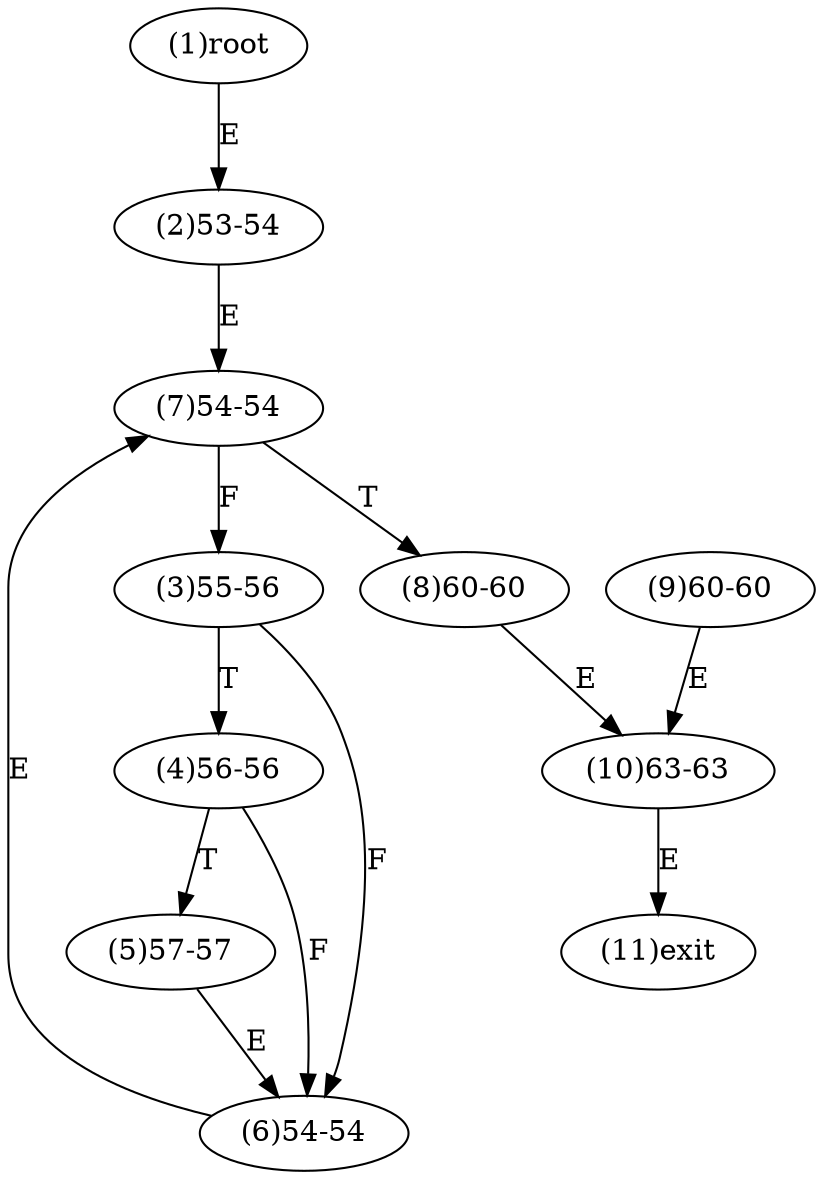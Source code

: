 digraph "" { 
1[ label="(1)root"];
2[ label="(2)53-54"];
3[ label="(3)55-56"];
4[ label="(4)56-56"];
5[ label="(5)57-57"];
6[ label="(6)54-54"];
7[ label="(7)54-54"];
8[ label="(8)60-60"];
9[ label="(9)60-60"];
10[ label="(10)63-63"];
11[ label="(11)exit"];
1->2[ label="E"];
2->7[ label="E"];
3->6[ label="F"];
3->4[ label="T"];
4->6[ label="F"];
4->5[ label="T"];
5->6[ label="E"];
6->7[ label="E"];
7->3[ label="F"];
7->8[ label="T"];
8->10[ label="E"];
9->10[ label="E"];
10->11[ label="E"];
}